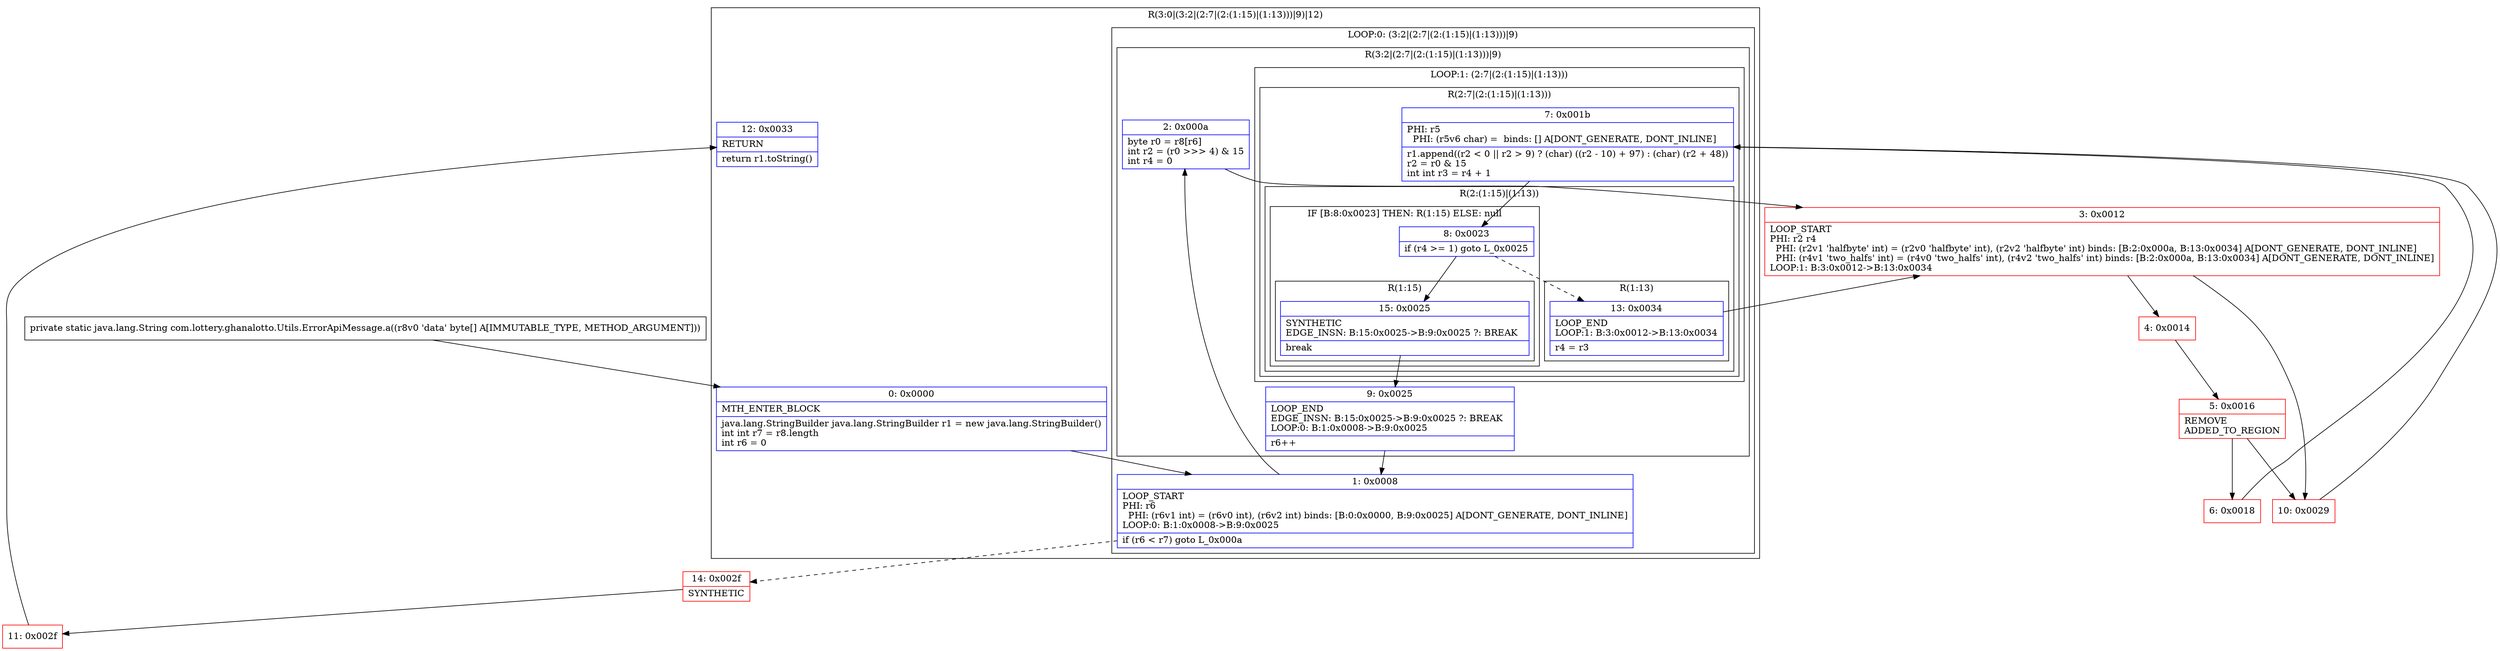 digraph "CFG forcom.lottery.ghanalotto.Utils.ErrorApiMessage.a([B)Ljava\/lang\/String;" {
subgraph cluster_Region_797882065 {
label = "R(3:0|(3:2|(2:7|(2:(1:15)|(1:13)))|9)|12)";
node [shape=record,color=blue];
Node_0 [shape=record,label="{0\:\ 0x0000|MTH_ENTER_BLOCK\l|java.lang.StringBuilder java.lang.StringBuilder r1 = new java.lang.StringBuilder()\lint int r7 = r8.length\lint r6 = 0\l}"];
subgraph cluster_LoopRegion_710898387 {
label = "LOOP:0: (3:2|(2:7|(2:(1:15)|(1:13)))|9)";
node [shape=record,color=blue];
Node_1 [shape=record,label="{1\:\ 0x0008|LOOP_START\lPHI: r6 \l  PHI: (r6v1 int) = (r6v0 int), (r6v2 int) binds: [B:0:0x0000, B:9:0x0025] A[DONT_GENERATE, DONT_INLINE]\lLOOP:0: B:1:0x0008\-\>B:9:0x0025\l|if (r6 \< r7) goto L_0x000a\l}"];
subgraph cluster_Region_144959677 {
label = "R(3:2|(2:7|(2:(1:15)|(1:13)))|9)";
node [shape=record,color=blue];
Node_2 [shape=record,label="{2\:\ 0x000a|byte r0 = r8[r6]\lint r2 = (r0 \>\>\> 4) & 15\lint r4 = 0\l}"];
subgraph cluster_LoopRegion_194018677 {
label = "LOOP:1: (2:7|(2:(1:15)|(1:13)))";
node [shape=record,color=blue];
subgraph cluster_Region_1103266305 {
label = "R(2:7|(2:(1:15)|(1:13)))";
node [shape=record,color=blue];
Node_7 [shape=record,label="{7\:\ 0x001b|PHI: r5 \l  PHI: (r5v6 char) =  binds: [] A[DONT_GENERATE, DONT_INLINE]\l|r1.append((r2 \< 0 \|\| r2 \> 9) ? (char) ((r2 \- 10) + 97) : (char) (r2 + 48))\lr2 = r0 & 15\lint int r3 = r4 + 1\l}"];
subgraph cluster_Region_1870603877 {
label = "R(2:(1:15)|(1:13))";
node [shape=record,color=blue];
subgraph cluster_IfRegion_576671754 {
label = "IF [B:8:0x0023] THEN: R(1:15) ELSE: null";
node [shape=record,color=blue];
Node_8 [shape=record,label="{8\:\ 0x0023|if (r4 \>= 1) goto L_0x0025\l}"];
subgraph cluster_Region_376428533 {
label = "R(1:15)";
node [shape=record,color=blue];
Node_15 [shape=record,label="{15\:\ 0x0025|SYNTHETIC\lEDGE_INSN: B:15:0x0025\-\>B:9:0x0025 ?: BREAK  \l|break\l}"];
}
}
subgraph cluster_Region_2017282530 {
label = "R(1:13)";
node [shape=record,color=blue];
Node_13 [shape=record,label="{13\:\ 0x0034|LOOP_END\lLOOP:1: B:3:0x0012\-\>B:13:0x0034\l|r4 = r3\l}"];
}
}
}
}
Node_9 [shape=record,label="{9\:\ 0x0025|LOOP_END\lEDGE_INSN: B:15:0x0025\-\>B:9:0x0025 ?: BREAK  \lLOOP:0: B:1:0x0008\-\>B:9:0x0025\l|r6++\l}"];
}
}
Node_12 [shape=record,label="{12\:\ 0x0033|RETURN\l|return r1.toString()\l}"];
}
Node_3 [shape=record,color=red,label="{3\:\ 0x0012|LOOP_START\lPHI: r2 r4 \l  PHI: (r2v1 'halfbyte' int) = (r2v0 'halfbyte' int), (r2v2 'halfbyte' int) binds: [B:2:0x000a, B:13:0x0034] A[DONT_GENERATE, DONT_INLINE]\l  PHI: (r4v1 'two_halfs' int) = (r4v0 'two_halfs' int), (r4v2 'two_halfs' int) binds: [B:2:0x000a, B:13:0x0034] A[DONT_GENERATE, DONT_INLINE]\lLOOP:1: B:3:0x0012\-\>B:13:0x0034\l}"];
Node_4 [shape=record,color=red,label="{4\:\ 0x0014}"];
Node_5 [shape=record,color=red,label="{5\:\ 0x0016|REMOVE\lADDED_TO_REGION\l}"];
Node_6 [shape=record,color=red,label="{6\:\ 0x0018}"];
Node_10 [shape=record,color=red,label="{10\:\ 0x0029}"];
Node_11 [shape=record,color=red,label="{11\:\ 0x002f}"];
Node_14 [shape=record,color=red,label="{14\:\ 0x002f|SYNTHETIC\l}"];
MethodNode[shape=record,label="{private static java.lang.String com.lottery.ghanalotto.Utils.ErrorApiMessage.a((r8v0 'data' byte[] A[IMMUTABLE_TYPE, METHOD_ARGUMENT])) }"];
MethodNode -> Node_0;
Node_0 -> Node_1;
Node_1 -> Node_2;
Node_1 -> Node_14[style=dashed];
Node_2 -> Node_3;
Node_7 -> Node_8;
Node_8 -> Node_13[style=dashed];
Node_8 -> Node_15;
Node_15 -> Node_9;
Node_13 -> Node_3;
Node_9 -> Node_1;
Node_3 -> Node_4;
Node_3 -> Node_10;
Node_4 -> Node_5;
Node_5 -> Node_6;
Node_5 -> Node_10;
Node_6 -> Node_7;
Node_10 -> Node_7;
Node_11 -> Node_12;
Node_14 -> Node_11;
}

